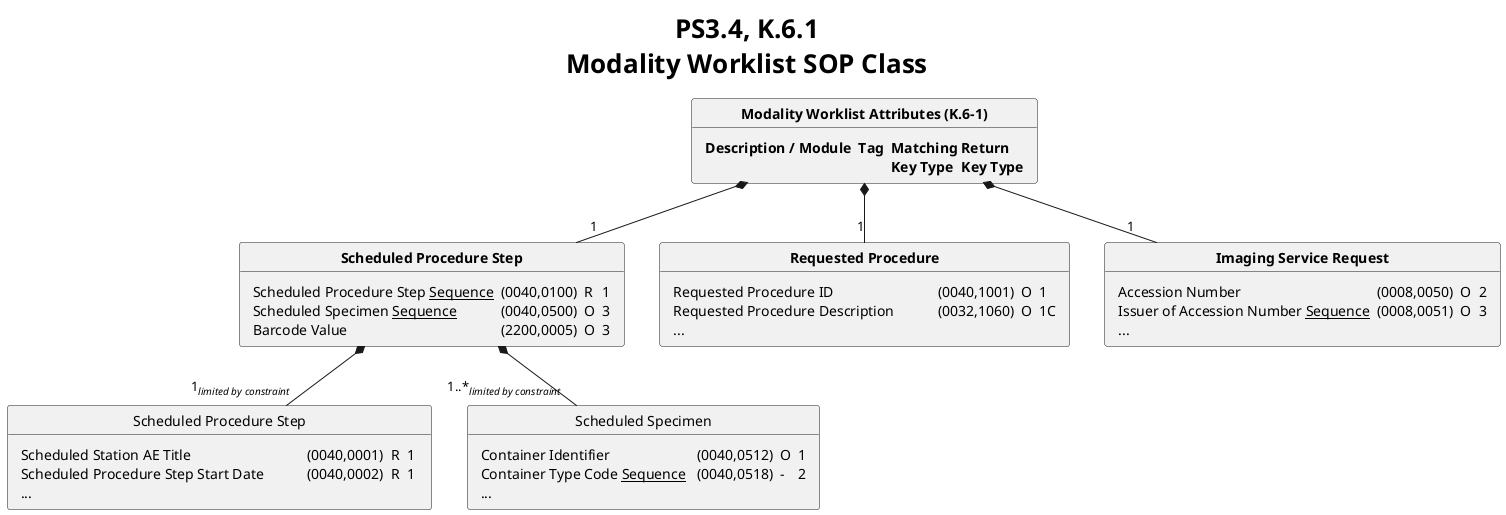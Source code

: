 @startuml Explanation of Class Diagrams
<style>
title {
  HorizontalAlignment center
  Fontsize 26
}
</style>

hide empty members
hide circle
' left to right direction
title
  PS3.4, K.6.1
  Modality Worklist SOP Class
end title

  class "<b>Modality Worklist Attributes (K.6-1)" as mwa {
  <#transparent,#transparent>| <b>Description / Module | <b>Tag | <b>Matching\n <b>Key Type | <b>Return\n <b>Key Type |
  }

  class "<b>Scheduled Procedure Step" as sps {
  <#transparent,#transparent>| Scheduled Procedure Step <u>Sequence</u> | (0040,0100) | R | 1 |
  | Scheduled Specimen <u>Sequence</u> | (0040,0500) | O | 3 |
  | Barcode Value                      | (2200,0005) | O | 3 |
  }

  class "Scheduled Procedure Step" as sps2 {
  <#transparent,#transparent>| Scheduled Station AE Title | (0040,0001) | R | 1 |
  | Scheduled Procedure Step Start Date           | (0040,0002) | R | 1  |
  | ... |
  }

  class "Scheduled Specimen" as ss {
  <#transparent,#transparent>| Container Identifier | (0040,0512) | O | 1 |
  | Container Type Code <u>Sequence</u>  | (0040,0518) | - | 2 |
  | ... |
  }

  class "<b>Requested Procedure" as rp {
  <#transparent,#transparent>| Requested Procedure ID | (0040,1001) | O | 1 |
  | Requested Procedure Description           | (0032,1060) | O | 1C |
  | ... |
  }

  class "<b>Imaging Service Request" as isr {
  <#transparent,#transparent>| Accession Number | (0008,0050) | O | 2 |
  | Issuer of Accession Number <u>Sequence</u> | (0008,0051) | O | 3 |
  | ... |
  }

  mwa   *-- "1" sps
  mwa   *-- "1" rp
  mwa   *-- "1" isr
  sps   *-- "1<sub><i>limited by constraint</sub>" sps2
  sps   *-- "1..*<sub><i>limited by constraint</sub>" ss
